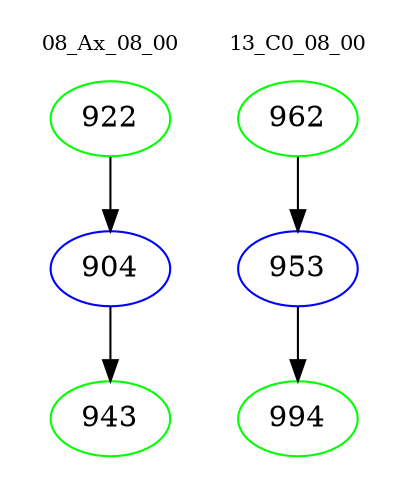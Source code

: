 digraph{
subgraph cluster_0 {
color = white
label = "08_Ax_08_00";
fontsize=10;
T0_922 [label="922", color="green"]
T0_922 -> T0_904 [color="black"]
T0_904 [label="904", color="blue"]
T0_904 -> T0_943 [color="black"]
T0_943 [label="943", color="green"]
}
subgraph cluster_1 {
color = white
label = "13_C0_08_00";
fontsize=10;
T1_962 [label="962", color="green"]
T1_962 -> T1_953 [color="black"]
T1_953 [label="953", color="blue"]
T1_953 -> T1_994 [color="black"]
T1_994 [label="994", color="green"]
}
}
